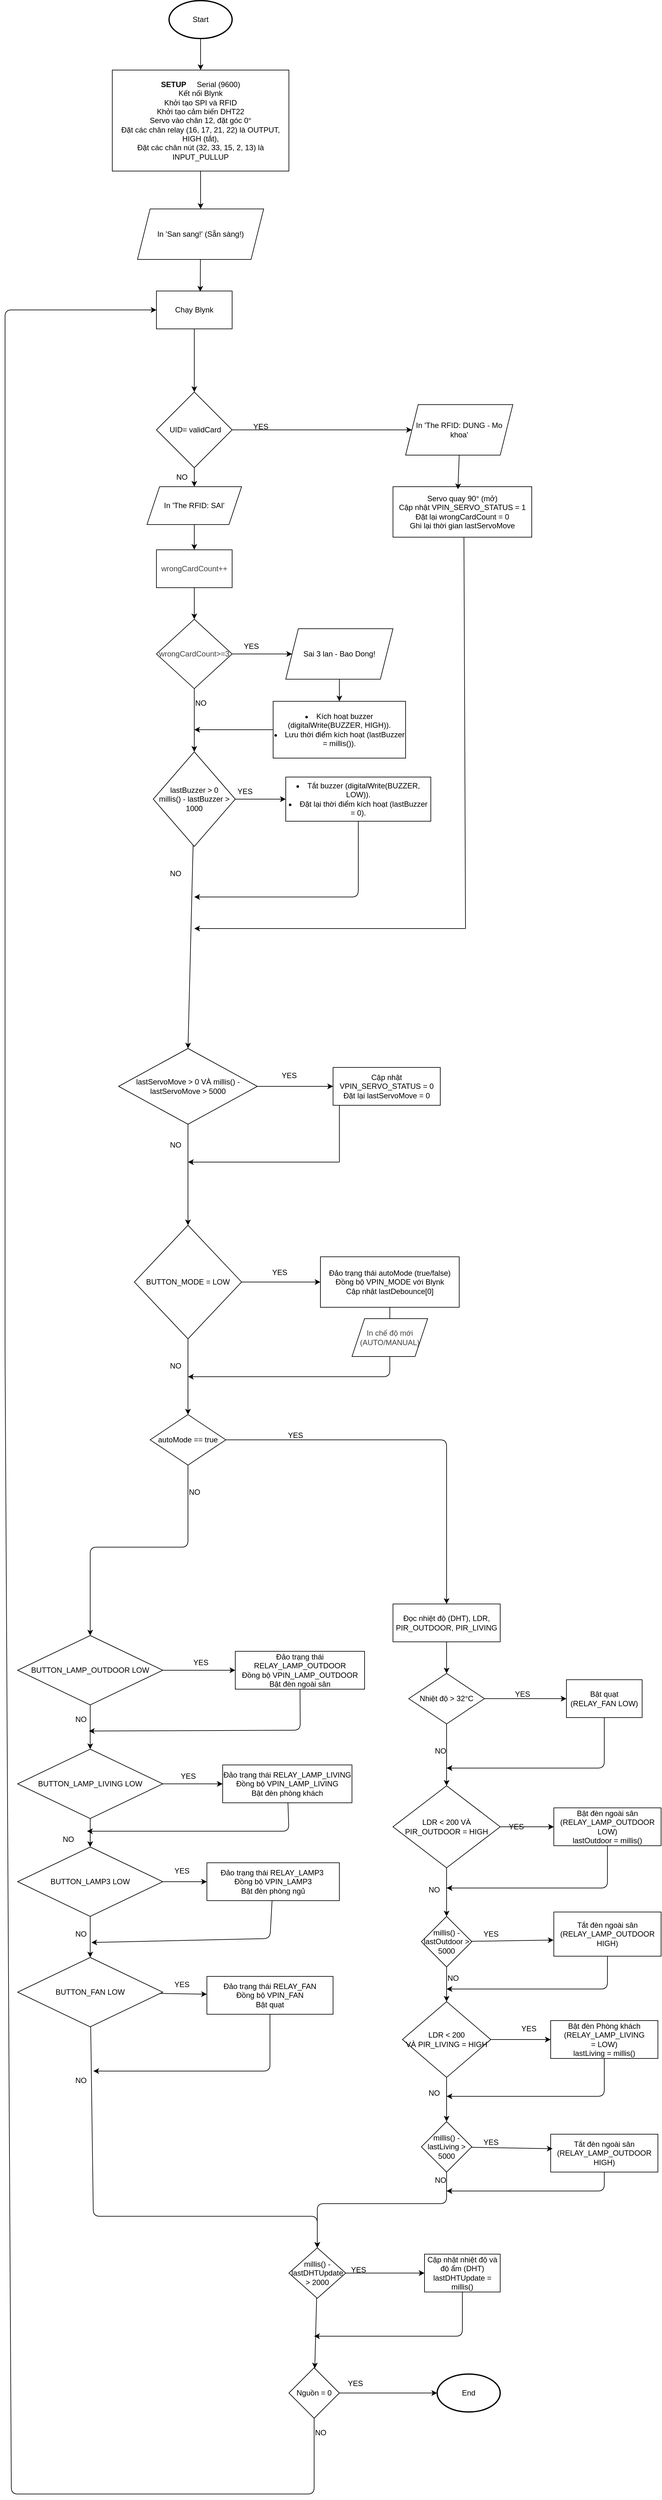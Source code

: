 <mxfile>
    <diagram id="G2S3tIb-roQ5os_rYVeo" name="Page-1">
        <mxGraphModel dx="1312" dy="732" grid="1" gridSize="10" guides="1" tooltips="1" connect="1" arrows="1" fold="1" page="1" pageScale="1" pageWidth="850" pageHeight="1100" math="0" shadow="0">
            <root>
                <mxCell id="0"/>
                <mxCell id="1" parent="0"/>
                <mxCell id="2" style="edgeStyle=none;html=1;exitX=0.5;exitY=1;exitDx=0;exitDy=0;exitPerimeter=0;entryX=0.5;entryY=0;entryDx=0;entryDy=0;" parent="1" source="3" target="5" edge="1">
                    <mxGeometry relative="1" as="geometry"/>
                </mxCell>
                <mxCell id="3" value="Start" style="strokeWidth=2;html=1;shape=mxgraph.flowchart.start_1;whiteSpace=wrap;" parent="1" vertex="1">
                    <mxGeometry x="310" y="60" width="100" height="60" as="geometry"/>
                </mxCell>
                <mxCell id="4" style="edgeStyle=none;html=1;entryX=0.5;entryY=0;entryDx=0;entryDy=0;" parent="1" source="5" target="6" edge="1">
                    <mxGeometry relative="1" as="geometry"/>
                </mxCell>
                <mxCell id="5" value="&lt;div&gt;&lt;b&gt;SETUP&amp;nbsp; &amp;nbsp; &amp;nbsp;&lt;/b&gt;Serial (9600)&lt;/div&gt;&lt;div&gt;&lt;div&gt;Kết nối Blynk&lt;/div&gt;&lt;/div&gt;&lt;div&gt;&lt;div&gt;Khởi tạo SPI và RFID&lt;/div&gt;&lt;/div&gt;&lt;div&gt;&lt;div&gt;Khởi tạo cảm biến DHT22&lt;/div&gt;&lt;/div&gt;&lt;div&gt;&lt;div&gt;Servo vào chân 12, đặt góc 0°&lt;/div&gt;&lt;/div&gt;&lt;div&gt;&lt;div&gt;Đặt các chân relay (16, 17, 21, 22) là OUTPUT, HIGH (tắt),&lt;/div&gt;&lt;/div&gt;&lt;div&gt;&lt;div&gt;Đặt các chân nút (32, 33, 15, 2, 13) là INPUT_PULLUP&lt;/div&gt;&lt;/div&gt;" style="rounded=0;whiteSpace=wrap;html=1;" parent="1" vertex="1">
                    <mxGeometry x="220" y="170" width="280" height="160" as="geometry"/>
                </mxCell>
                <mxCell id="6" value="&lt;div&gt;In &#39;San sang!&#39; (Sẵn sàng!)&lt;/div&gt;" style="shape=parallelogram;perimeter=parallelogramPerimeter;whiteSpace=wrap;html=1;fixedSize=1;" parent="1" vertex="1">
                    <mxGeometry x="260" y="390" width="200" height="80" as="geometry"/>
                </mxCell>
                <mxCell id="7" value="&lt;div&gt;Chạy Blynk&lt;/div&gt;" style="rounded=0;whiteSpace=wrap;html=1;" parent="1" vertex="1">
                    <mxGeometry x="290" y="520" width="120" height="60" as="geometry"/>
                </mxCell>
                <mxCell id="8" style="edgeStyle=none;html=1;entryX=0.579;entryY=0.017;entryDx=0;entryDy=0;entryPerimeter=0;" parent="1" source="6" target="7" edge="1">
                    <mxGeometry relative="1" as="geometry"/>
                </mxCell>
                <mxCell id="12" style="edgeStyle=none;html=1;exitX=1;exitY=0.5;exitDx=0;exitDy=0;entryX=0;entryY=0.5;entryDx=0;entryDy=0;" parent="1" source="9" target="11" edge="1">
                    <mxGeometry relative="1" as="geometry"/>
                </mxCell>
                <mxCell id="18" style="edgeStyle=none;html=1;exitX=0.5;exitY=1;exitDx=0;exitDy=0;entryX=0.5;entryY=0;entryDx=0;entryDy=0;" parent="1" source="9" target="17" edge="1">
                    <mxGeometry relative="1" as="geometry"/>
                </mxCell>
                <mxCell id="9" value="&lt;div&gt;&amp;nbsp;UID= validCard&lt;/div&gt;" style="rhombus;whiteSpace=wrap;html=1;" parent="1" vertex="1">
                    <mxGeometry x="290" y="680" width="120" height="120" as="geometry"/>
                </mxCell>
                <mxCell id="10" value="" style="endArrow=classic;html=1;exitX=0.5;exitY=1;exitDx=0;exitDy=0;" parent="1" source="7" target="9" edge="1">
                    <mxGeometry width="50" height="50" relative="1" as="geometry">
                        <mxPoint x="470" y="450" as="sourcePoint"/>
                        <mxPoint x="520" y="400" as="targetPoint"/>
                    </mxGeometry>
                </mxCell>
                <mxCell id="11" value="&lt;div&gt;In &#39;The RFID: DUNG - Mo khoa&#39;&lt;/div&gt;" style="shape=parallelogram;perimeter=parallelogramPerimeter;whiteSpace=wrap;html=1;fixedSize=1;" parent="1" vertex="1">
                    <mxGeometry x="685" y="700" width="170" height="80" as="geometry"/>
                </mxCell>
                <mxCell id="13" value="YES" style="text;html=1;align=center;verticalAlign=middle;resizable=0;points=[];autosize=1;strokeColor=none;fillColor=none;" parent="1" vertex="1">
                    <mxGeometry x="430" y="720" width="50" height="30" as="geometry"/>
                </mxCell>
                <mxCell id="14" value="&lt;div&gt;Servo quay 90° (mở)&lt;/div&gt;&lt;div&gt;&lt;div&gt;Cập nhật VPIN_SERVO_STATUS = 1&lt;/div&gt;&lt;/div&gt;&lt;div&gt;&lt;div&gt;Đặt lại wrongCardCount = 0&lt;/div&gt;&lt;/div&gt;&lt;div&gt;&lt;div&gt;Ghi lại thời gian lastServoMove&lt;/div&gt;&lt;/div&gt;" style="rounded=0;whiteSpace=wrap;html=1;" parent="1" vertex="1">
                    <mxGeometry x="665" y="830" width="220" height="80" as="geometry"/>
                </mxCell>
                <mxCell id="15" style="edgeStyle=none;html=1;exitX=0.5;exitY=1;exitDx=0;exitDy=0;entryX=0.468;entryY=0.05;entryDx=0;entryDy=0;entryPerimeter=0;" parent="1" source="11" target="14" edge="1">
                    <mxGeometry relative="1" as="geometry"/>
                </mxCell>
                <mxCell id="114" style="edgeStyle=none;html=1;entryX=0.5;entryY=0;entryDx=0;entryDy=0;" edge="1" parent="1" source="17" target="113">
                    <mxGeometry relative="1" as="geometry"/>
                </mxCell>
                <mxCell id="17" value="&lt;div&gt;In &#39;The RFID: SAI&#39;&lt;/div&gt;" style="shape=parallelogram;perimeter=parallelogramPerimeter;whiteSpace=wrap;html=1;fixedSize=1;" parent="1" vertex="1">
                    <mxGeometry x="275" y="830" width="150" height="60" as="geometry"/>
                </mxCell>
                <mxCell id="19" value="NO" style="text;html=1;align=center;verticalAlign=middle;resizable=0;points=[];autosize=1;strokeColor=none;fillColor=none;" parent="1" vertex="1">
                    <mxGeometry x="310" y="800" width="40" height="30" as="geometry"/>
                </mxCell>
                <mxCell id="26" style="edgeStyle=none;html=1;entryX=0;entryY=0.5;entryDx=0;entryDy=0;" parent="1" source="20" target="25" edge="1">
                    <mxGeometry relative="1" as="geometry"/>
                </mxCell>
                <mxCell id="28" style="edgeStyle=none;html=1;" parent="1" source="20" edge="1">
                    <mxGeometry relative="1" as="geometry">
                        <mxPoint x="340" y="2000" as="targetPoint"/>
                    </mxGeometry>
                </mxCell>
                <mxCell id="20" value="&lt;div&gt;lastServoMove &amp;gt; 0 VÀ millis() - lastServoMove &amp;gt; 5000&lt;/div&gt;" style="rhombus;whiteSpace=wrap;html=1;" parent="1" vertex="1">
                    <mxGeometry x="230" y="1720" width="220" height="120" as="geometry"/>
                </mxCell>
                <mxCell id="23" value="" style="endArrow=none;html=1;entryX=0.5;entryY=1;entryDx=0;entryDy=0;" parent="1" edge="1">
                    <mxGeometry width="50" height="50" relative="1" as="geometry">
                        <mxPoint x="780" y="1530" as="sourcePoint"/>
                        <mxPoint x="777.5" y="910" as="targetPoint"/>
                    </mxGeometry>
                </mxCell>
                <mxCell id="24" value="" style="endArrow=classic;html=1;" parent="1" edge="1">
                    <mxGeometry width="50" height="50" relative="1" as="geometry">
                        <mxPoint x="780" y="1530" as="sourcePoint"/>
                        <mxPoint x="350" y="1530" as="targetPoint"/>
                    </mxGeometry>
                </mxCell>
                <mxCell id="25" value="&lt;div&gt;&lt;span style=&quot;background-color: transparent;&quot;&gt;Cập nhật VPIN_SERVO_STATUS = 0&lt;/span&gt;&lt;/div&gt;&lt;div&gt;&lt;div&gt;Đặt lại lastServoMove = 0&lt;/div&gt;&lt;/div&gt;" style="rounded=0;whiteSpace=wrap;html=1;" parent="1" vertex="1">
                    <mxGeometry x="570" y="1750" width="170" height="60" as="geometry"/>
                </mxCell>
                <mxCell id="27" value="YES" style="text;html=1;align=center;verticalAlign=middle;resizable=0;points=[];autosize=1;strokeColor=none;fillColor=none;" parent="1" vertex="1">
                    <mxGeometry x="475" y="1748" width="50" height="30" as="geometry"/>
                </mxCell>
                <mxCell id="29" value="" style="endArrow=none;html=1;entryX=0.5;entryY=1;entryDx=0;entryDy=0;" parent="1" edge="1">
                    <mxGeometry width="50" height="50" relative="1" as="geometry">
                        <mxPoint x="580" y="1900" as="sourcePoint"/>
                        <mxPoint x="580" y="1810" as="targetPoint"/>
                    </mxGeometry>
                </mxCell>
                <mxCell id="30" value="" style="endArrow=classic;html=1;" parent="1" edge="1">
                    <mxGeometry width="50" height="50" relative="1" as="geometry">
                        <mxPoint x="580" y="1900" as="sourcePoint"/>
                        <mxPoint x="340" y="1900" as="targetPoint"/>
                    </mxGeometry>
                </mxCell>
                <mxCell id="31" value="NO" style="text;html=1;align=center;verticalAlign=middle;resizable=0;points=[];autosize=1;strokeColor=none;fillColor=none;" parent="1" vertex="1">
                    <mxGeometry x="300" y="1858" width="40" height="30" as="geometry"/>
                </mxCell>
                <mxCell id="131" style="edgeStyle=none;html=1;entryX=0.5;entryY=0;entryDx=0;entryDy=0;" edge="1" parent="1" source="32" target="130">
                    <mxGeometry relative="1" as="geometry"/>
                </mxCell>
                <mxCell id="32" value="&lt;div&gt;BUTTON_MODE = LOW&lt;/div&gt;" style="rhombus;whiteSpace=wrap;html=1;" parent="1" vertex="1">
                    <mxGeometry x="255" y="2000" width="170" height="180" as="geometry"/>
                </mxCell>
                <mxCell id="133" style="edgeStyle=none;html=1;entryX=1;entryY=1.067;entryDx=0;entryDy=0;entryPerimeter=0;" edge="1" parent="1" source="33" target="132">
                    <mxGeometry relative="1" as="geometry">
                        <mxPoint x="340" y="2250" as="targetPoint"/>
                        <Array as="points">
                            <mxPoint x="660" y="2240"/>
                        </Array>
                    </mxGeometry>
                </mxCell>
                <mxCell id="33" value="&lt;div&gt;Đảo trạng thái autoMode (true/false)&lt;/div&gt;&lt;div&gt;&lt;div&gt;Đồng bộ VPIN_MODE với Blynk&lt;/div&gt;&lt;/div&gt;&lt;div&gt;&lt;div&gt;Cập nhật lastDebounce[0]&lt;/div&gt;&lt;/div&gt;" style="rounded=0;whiteSpace=wrap;html=1;" parent="1" vertex="1">
                    <mxGeometry x="550" y="2050" width="220" height="80" as="geometry"/>
                </mxCell>
                <mxCell id="34" value="" style="endArrow=classic;html=1;exitX=1;exitY=0.5;exitDx=0;exitDy=0;entryX=0;entryY=0.5;entryDx=0;entryDy=0;" parent="1" source="32" target="33" edge="1">
                    <mxGeometry width="50" height="50" relative="1" as="geometry">
                        <mxPoint x="430" y="2070" as="sourcePoint"/>
                        <mxPoint x="480" y="2020" as="targetPoint"/>
                    </mxGeometry>
                </mxCell>
                <mxCell id="35" value="YES" style="text;html=1;align=center;verticalAlign=middle;resizable=0;points=[];autosize=1;strokeColor=none;fillColor=none;" parent="1" vertex="1">
                    <mxGeometry x="460" y="2060" width="50" height="30" as="geometry"/>
                </mxCell>
                <mxCell id="47" style="edgeStyle=none;html=1;entryX=0.5;entryY=0;entryDx=0;entryDy=0;" parent="1" source="36" target="39" edge="1">
                    <mxGeometry relative="1" as="geometry"/>
                </mxCell>
                <mxCell id="51" style="edgeStyle=none;html=1;entryX=0;entryY=0.5;entryDx=0;entryDy=0;" parent="1" source="36" target="38" edge="1">
                    <mxGeometry relative="1" as="geometry"/>
                </mxCell>
                <mxCell id="36" value="&lt;div&gt;Nhiệt độ &amp;gt; 32°C&lt;/div&gt;" style="rhombus;whiteSpace=wrap;html=1;" parent="1" vertex="1">
                    <mxGeometry x="690" y="2710" width="120" height="80" as="geometry"/>
                </mxCell>
                <mxCell id="46" style="edgeStyle=none;html=1;entryX=0.5;entryY=0;entryDx=0;entryDy=0;" parent="1" source="37" target="36" edge="1">
                    <mxGeometry relative="1" as="geometry"/>
                </mxCell>
                <mxCell id="37" value="&lt;div&gt;Đọc nhiệt độ (DHT), LDR, PIR_OUTDOOR, PIR_LIVING&lt;/div&gt;" style="rounded=0;whiteSpace=wrap;html=1;" parent="1" vertex="1">
                    <mxGeometry x="665" y="2600" width="170" height="60" as="geometry"/>
                </mxCell>
                <mxCell id="144" style="edgeStyle=none;html=1;" edge="1" parent="1" source="38">
                    <mxGeometry relative="1" as="geometry">
                        <mxPoint x="750" y="2860" as="targetPoint"/>
                        <Array as="points">
                            <mxPoint x="1000" y="2860"/>
                        </Array>
                    </mxGeometry>
                </mxCell>
                <mxCell id="38" value="&lt;div&gt;Bật quạt (RELAY_FAN LOW)&lt;/div&gt;" style="rounded=0;whiteSpace=wrap;html=1;" parent="1" vertex="1">
                    <mxGeometry x="940" y="2720" width="120" height="60" as="geometry"/>
                </mxCell>
                <mxCell id="52" style="edgeStyle=none;html=1;entryX=0;entryY=0.5;entryDx=0;entryDy=0;" parent="1" source="39" target="40" edge="1">
                    <mxGeometry relative="1" as="geometry"/>
                </mxCell>
                <mxCell id="150" value="" style="edgeStyle=none;html=1;" edge="1" parent="1" source="39" target="149">
                    <mxGeometry relative="1" as="geometry"/>
                </mxCell>
                <mxCell id="39" value="&lt;div&gt;LDR &amp;lt; 200 VÀ PIR_OUTDOOR = HIGH&lt;/div&gt;" style="rhombus;whiteSpace=wrap;html=1;" parent="1" vertex="1">
                    <mxGeometry x="665" y="2888" width="170" height="130" as="geometry"/>
                </mxCell>
                <mxCell id="145" style="edgeStyle=none;html=1;exitX=0.5;exitY=1;exitDx=0;exitDy=0;" edge="1" parent="1" source="40">
                    <mxGeometry relative="1" as="geometry">
                        <mxPoint x="750" y="3050" as="targetPoint"/>
                        <Array as="points">
                            <mxPoint x="1005" y="3050"/>
                        </Array>
                    </mxGeometry>
                </mxCell>
                <mxCell id="40" value="&lt;div&gt;Bật đèn ngoài sân (RELAY_LAMP_OUTDOOR LOW)&lt;/div&gt;&lt;div&gt;&lt;div&gt;lastOutdoor = millis()&lt;/div&gt;&lt;/div&gt;" style="rounded=0;whiteSpace=wrap;html=1;" parent="1" vertex="1">
                    <mxGeometry x="920" y="2923" width="170" height="60" as="geometry"/>
                </mxCell>
                <mxCell id="155" style="edgeStyle=none;html=1;" edge="1" parent="1" source="41">
                    <mxGeometry relative="1" as="geometry">
                        <mxPoint x="750" y="3210" as="targetPoint"/>
                        <Array as="points">
                            <mxPoint x="1005" y="3210"/>
                        </Array>
                    </mxGeometry>
                </mxCell>
                <mxCell id="41" value="&lt;div&gt;Tắt đèn ngoài sân (RELAY_LAMP_OUTDOOR HIGH)&lt;/div&gt;" style="rounded=0;whiteSpace=wrap;html=1;" parent="1" vertex="1">
                    <mxGeometry x="920" y="3088" width="170" height="70" as="geometry"/>
                </mxCell>
                <mxCell id="53" style="edgeStyle=none;html=1;entryX=0;entryY=0.5;entryDx=0;entryDy=0;" parent="1" source="42" target="43" edge="1">
                    <mxGeometry relative="1" as="geometry"/>
                </mxCell>
                <mxCell id="158" value="" style="edgeStyle=none;html=1;" edge="1" parent="1" source="42" target="157">
                    <mxGeometry relative="1" as="geometry"/>
                </mxCell>
                <mxCell id="42" value="LDR &amp;lt; 200 VÀ&amp;nbsp;&lt;span style=&quot;background-color: transparent;&quot;&gt;PIR_LIVING =&amp;nbsp;&lt;/span&gt;&lt;span style=&quot;background-color: transparent;&quot;&gt;HIGH&lt;/span&gt;" style="rhombus;whiteSpace=wrap;html=1;" parent="1" vertex="1">
                    <mxGeometry x="680" y="3230" width="140" height="120" as="geometry"/>
                </mxCell>
                <mxCell id="146" style="edgeStyle=none;html=1;exitX=0.5;exitY=1;exitDx=0;exitDy=0;" edge="1" parent="1" source="43">
                    <mxGeometry relative="1" as="geometry">
                        <mxPoint x="750" y="3380" as="targetPoint"/>
                        <Array as="points">
                            <mxPoint x="1000" y="3380"/>
                        </Array>
                    </mxGeometry>
                </mxCell>
                <mxCell id="43" value="Bật đèn Phòng khách (&lt;span style=&quot;background-color: transparent;&quot;&gt;RELAY_LAMP_LIVING =&amp;nbsp;&lt;/span&gt;&lt;span style=&quot;background-color: transparent;&quot;&gt;LOW)&lt;/span&gt;&lt;div&gt;&lt;div&gt;lastLiving = millis()&lt;/div&gt;&lt;/div&gt;" style="rounded=0;whiteSpace=wrap;html=1;" parent="1" vertex="1">
                    <mxGeometry x="915" y="3260" width="170" height="60" as="geometry"/>
                </mxCell>
                <mxCell id="176" style="edgeStyle=none;html=1;" edge="1" parent="1" source="44">
                    <mxGeometry relative="1" as="geometry">
                        <mxPoint x="750" y="3530" as="targetPoint"/>
                        <Array as="points">
                            <mxPoint x="1000" y="3530"/>
                        </Array>
                    </mxGeometry>
                </mxCell>
                <mxCell id="44" value="&lt;div&gt;Tắt đèn ngoài sân (RELAY_LAMP_OUTDOOR HIGH)&lt;/div&gt;" style="rounded=0;whiteSpace=wrap;html=1;" parent="1" vertex="1">
                    <mxGeometry x="915" y="3440" width="170" height="60" as="geometry"/>
                </mxCell>
                <mxCell id="57" style="edgeStyle=none;html=1;entryX=0;entryY=0.5;entryDx=0;entryDy=0;" parent="1" source="54" target="55" edge="1">
                    <mxGeometry relative="1" as="geometry"/>
                </mxCell>
                <mxCell id="67" style="edgeStyle=none;html=1;exitX=0.5;exitY=1;exitDx=0;exitDy=0;entryX=0.5;entryY=0;entryDx=0;entryDy=0;" parent="1" source="54" target="58" edge="1">
                    <mxGeometry relative="1" as="geometry"/>
                </mxCell>
                <mxCell id="54" value="&lt;div&gt;BUTTON_LAMP_OUTDOOR LOW&lt;/div&gt;" style="rhombus;whiteSpace=wrap;html=1;" parent="1" vertex="1">
                    <mxGeometry x="70" y="2650" width="230" height="110" as="geometry"/>
                </mxCell>
                <mxCell id="55" value="&lt;div&gt;Đảo trạng thái RELAY_LAMP_OUTDOOR&lt;/div&gt;&lt;div&gt;&lt;div&gt;Đồng bộ VPIN_LAMP_OUTDOOR&lt;/div&gt;&lt;/div&gt;&lt;div&gt;Bật đèn ngoài sân&lt;/div&gt;" style="rounded=0;whiteSpace=wrap;html=1;" parent="1" vertex="1">
                    <mxGeometry x="415" y="2675" width="205" height="60" as="geometry"/>
                </mxCell>
                <mxCell id="68" style="edgeStyle=none;html=1;entryX=0.5;entryY=0;entryDx=0;entryDy=0;" parent="1" source="58" target="60" edge="1">
                    <mxGeometry relative="1" as="geometry"/>
                </mxCell>
                <mxCell id="70" style="edgeStyle=none;html=1;exitX=1;exitY=0.5;exitDx=0;exitDy=0;entryX=0;entryY=0.5;entryDx=0;entryDy=0;" parent="1" source="58" target="59" edge="1">
                    <mxGeometry relative="1" as="geometry"/>
                </mxCell>
                <mxCell id="58" value="&lt;div&gt;BUTTON_LAMP_LIVING LOW&lt;/div&gt;" style="rhombus;whiteSpace=wrap;html=1;" parent="1" vertex="1">
                    <mxGeometry x="70" y="2830" width="230" height="110" as="geometry"/>
                </mxCell>
                <mxCell id="140" style="edgeStyle=none;html=1;" edge="1" parent="1" source="59">
                    <mxGeometry relative="1" as="geometry">
                        <mxPoint x="180" y="2960" as="targetPoint"/>
                        <Array as="points">
                            <mxPoint x="500" y="2960"/>
                        </Array>
                    </mxGeometry>
                </mxCell>
                <mxCell id="59" value="&lt;div&gt;Đảo trạng thái&amp;nbsp;&lt;span style=&quot;background-color: transparent;&quot;&gt;RELAY_LAMP_LIVING&lt;/span&gt;&lt;/div&gt;&lt;div&gt;&lt;div&gt;Đồng bộ&amp;nbsp;&lt;span style=&quot;background-color: transparent;&quot;&gt;VPIN_LAMP_LIVING&lt;/span&gt;&lt;/div&gt;&lt;/div&gt;&lt;div&gt;&lt;span style=&quot;background-color: transparent;&quot;&gt;Bật đèn phòng khách&lt;/span&gt;&lt;/div&gt;" style="rounded=0;whiteSpace=wrap;html=1;" parent="1" vertex="1">
                    <mxGeometry x="395" y="2855" width="205" height="60" as="geometry"/>
                </mxCell>
                <mxCell id="69" style="edgeStyle=none;html=1;entryX=0.5;entryY=0;entryDx=0;entryDy=0;" parent="1" source="60" target="62" edge="1">
                    <mxGeometry relative="1" as="geometry"/>
                </mxCell>
                <mxCell id="71" style="edgeStyle=none;html=1;exitX=1;exitY=0.5;exitDx=0;exitDy=0;entryX=0;entryY=0.5;entryDx=0;entryDy=0;" parent="1" source="60" target="64" edge="1">
                    <mxGeometry relative="1" as="geometry"/>
                </mxCell>
                <mxCell id="60" value="&lt;div&gt;BUTTON_LAMP3 LOW&lt;/div&gt;" style="rhombus;whiteSpace=wrap;html=1;" parent="1" vertex="1">
                    <mxGeometry x="70" y="2985" width="230" height="110" as="geometry"/>
                </mxCell>
                <mxCell id="72" style="edgeStyle=none;html=1;" parent="1" source="62" target="65" edge="1">
                    <mxGeometry relative="1" as="geometry"/>
                </mxCell>
                <mxCell id="164" style="edgeStyle=none;html=1;entryX=0.5;entryY=0;entryDx=0;entryDy=0;" edge="1" parent="1" source="62" target="162">
                    <mxGeometry relative="1" as="geometry">
                        <Array as="points">
                            <mxPoint x="190" y="3570"/>
                            <mxPoint x="545" y="3570"/>
                        </Array>
                    </mxGeometry>
                </mxCell>
                <mxCell id="62" value="&lt;div&gt;BUTTON_FAN LOW&lt;/div&gt;" style="rhombus;whiteSpace=wrap;html=1;" parent="1" vertex="1">
                    <mxGeometry x="70" y="3160" width="230" height="110" as="geometry"/>
                </mxCell>
                <mxCell id="64" value="&lt;div&gt;Đảo trạng thái RELAY_LAMP3&amp;nbsp;&lt;/div&gt;&lt;div&gt;&lt;div&gt;Đồng bộ VPIN_LAMP3&lt;/div&gt;&lt;/div&gt;&lt;div&gt;Bật đèn phòng ngủ&lt;/div&gt;" style="rounded=0;whiteSpace=wrap;html=1;" parent="1" vertex="1">
                    <mxGeometry x="370" y="3010" width="210" height="60" as="geometry"/>
                </mxCell>
                <mxCell id="142" style="edgeStyle=none;html=1;" edge="1" parent="1" source="65">
                    <mxGeometry relative="1" as="geometry">
                        <mxPoint x="190" y="3340" as="targetPoint"/>
                        <Array as="points">
                            <mxPoint x="470" y="3340"/>
                        </Array>
                    </mxGeometry>
                </mxCell>
                <mxCell id="65" value="&lt;div&gt;Đảo trạng thái RELAY_FAN&lt;/div&gt;&lt;div&gt;&lt;div&gt;Đồng bộ VPIN_FAN&lt;/div&gt;&lt;/div&gt;&lt;div&gt;Bật quạt&lt;/div&gt;" style="rounded=0;whiteSpace=wrap;html=1;" parent="1" vertex="1">
                    <mxGeometry x="370" y="3190" width="200" height="60" as="geometry"/>
                </mxCell>
                <mxCell id="175" style="edgeStyle=none;html=1;" edge="1" parent="1" source="89">
                    <mxGeometry relative="1" as="geometry">
                        <mxPoint x="540" y="3760" as="targetPoint"/>
                        <Array as="points">
                            <mxPoint x="775" y="3760"/>
                        </Array>
                    </mxGeometry>
                </mxCell>
                <mxCell id="89" value="&lt;div&gt;Cập nhật nhiệt độ và độ ẩm (DHT)&lt;/div&gt;&lt;div&gt;&lt;div&gt;lastDHTUpdate = millis()&lt;/div&gt;&lt;/div&gt;" style="rounded=0;whiteSpace=wrap;html=1;" parent="1" vertex="1">
                    <mxGeometry x="715" y="3630" width="120" height="60" as="geometry"/>
                </mxCell>
                <mxCell id="92" value="End" style="strokeWidth=2;html=1;shape=mxgraph.flowchart.start_1;whiteSpace=wrap;" parent="1" vertex="1">
                    <mxGeometry x="735" y="3820" width="100" height="60" as="geometry"/>
                </mxCell>
                <mxCell id="94" value="&lt;span style=&quot;color: rgb(0, 0, 0);&quot;&gt;NO&lt;/span&gt;" style="text;html=1;align=center;verticalAlign=middle;resizable=0;points=[];autosize=1;strokeColor=none;fillColor=none;" parent="1" vertex="1">
                    <mxGeometry x="150" y="2768" width="40" height="30" as="geometry"/>
                </mxCell>
                <mxCell id="95" value="&lt;span style=&quot;color: rgb(0, 0, 0);&quot;&gt;NO&lt;/span&gt;" style="text;html=1;align=center;verticalAlign=middle;resizable=0;points=[];autosize=1;strokeColor=none;fillColor=none;" parent="1" vertex="1">
                    <mxGeometry x="130" y="2958" width="40" height="30" as="geometry"/>
                </mxCell>
                <mxCell id="96" value="&lt;span style=&quot;color: rgb(0, 0, 0);&quot;&gt;NO&lt;/span&gt;" style="text;html=1;align=center;verticalAlign=middle;resizable=0;points=[];autosize=1;strokeColor=none;fillColor=none;" parent="1" vertex="1">
                    <mxGeometry x="150" y="3108" width="40" height="30" as="geometry"/>
                </mxCell>
                <mxCell id="97" value="&lt;span style=&quot;color: rgb(0, 0, 0);&quot;&gt;NO&lt;/span&gt;" style="text;html=1;align=center;verticalAlign=middle;resizable=0;points=[];autosize=1;strokeColor=none;fillColor=none;" parent="1" vertex="1">
                    <mxGeometry x="150" y="3340" width="40" height="30" as="geometry"/>
                </mxCell>
                <mxCell id="98" value="&lt;span style=&quot;color: rgb(0, 0, 0);&quot;&gt;NO&lt;/span&gt;" style="text;html=1;align=center;verticalAlign=middle;resizable=0;points=[];autosize=1;strokeColor=none;fillColor=none;" parent="1" vertex="1">
                    <mxGeometry x="720" y="2818" width="40" height="30" as="geometry"/>
                </mxCell>
                <mxCell id="99" value="&lt;span style=&quot;color: rgb(0, 0, 0);&quot;&gt;NO&lt;/span&gt;" style="text;html=1;align=center;verticalAlign=middle;resizable=0;points=[];autosize=1;strokeColor=none;fillColor=none;" parent="1" vertex="1">
                    <mxGeometry x="710" y="3038" width="40" height="30" as="geometry"/>
                </mxCell>
                <mxCell id="100" value="&lt;span style=&quot;color: rgb(0, 0, 0);&quot;&gt;NO&lt;/span&gt;" style="text;html=1;align=center;verticalAlign=middle;resizable=0;points=[];autosize=1;strokeColor=none;fillColor=none;" parent="1" vertex="1">
                    <mxGeometry x="710" y="3360" width="40" height="30" as="geometry"/>
                </mxCell>
                <mxCell id="101" value="&lt;span style=&quot;color: rgb(0, 0, 0);&quot;&gt;YES&lt;/span&gt;" style="text;html=1;align=center;verticalAlign=middle;resizable=0;points=[];autosize=1;strokeColor=none;fillColor=none;" parent="1" vertex="1">
                    <mxGeometry x="335" y="2678" width="50" height="30" as="geometry"/>
                </mxCell>
                <mxCell id="102" value="&lt;span style=&quot;color: rgb(0, 0, 0);&quot;&gt;YES&lt;/span&gt;" style="text;html=1;align=center;verticalAlign=middle;resizable=0;points=[];autosize=1;strokeColor=none;fillColor=none;" parent="1" vertex="1">
                    <mxGeometry x="845" y="2728" width="50" height="30" as="geometry"/>
                </mxCell>
                <mxCell id="103" value="&lt;span style=&quot;color: rgb(0, 0, 0);&quot;&gt;YES&lt;/span&gt;" style="text;html=1;align=center;verticalAlign=middle;resizable=0;points=[];autosize=1;strokeColor=none;fillColor=none;" parent="1" vertex="1">
                    <mxGeometry x="835" y="2938" width="50" height="30" as="geometry"/>
                </mxCell>
                <mxCell id="104" value="&lt;span style=&quot;color: rgb(0, 0, 0);&quot;&gt;YES&lt;/span&gt;" style="text;html=1;align=center;verticalAlign=middle;resizable=0;points=[];autosize=1;strokeColor=none;fillColor=none;" parent="1" vertex="1">
                    <mxGeometry x="315" y="2858" width="50" height="30" as="geometry"/>
                </mxCell>
                <mxCell id="105" value="&lt;span style=&quot;color: rgb(0, 0, 0);&quot;&gt;YES&lt;/span&gt;" style="text;html=1;align=center;verticalAlign=middle;resizable=0;points=[];autosize=1;strokeColor=none;fillColor=none;" parent="1" vertex="1">
                    <mxGeometry x="305" y="3008" width="50" height="30" as="geometry"/>
                </mxCell>
                <mxCell id="106" value="&lt;span style=&quot;color: rgb(0, 0, 0);&quot;&gt;YES&lt;/span&gt;" style="text;html=1;align=center;verticalAlign=middle;resizable=0;points=[];autosize=1;strokeColor=none;fillColor=none;" parent="1" vertex="1">
                    <mxGeometry x="305" y="3188" width="50" height="30" as="geometry"/>
                </mxCell>
                <mxCell id="107" value="&lt;span style=&quot;color: rgb(0, 0, 0);&quot;&gt;YES&lt;/span&gt;" style="text;html=1;align=center;verticalAlign=middle;resizable=0;points=[];autosize=1;strokeColor=none;fillColor=none;" parent="1" vertex="1">
                    <mxGeometry x="855" y="3258" width="50" height="30" as="geometry"/>
                </mxCell>
                <mxCell id="119" style="edgeStyle=none;html=1;exitX=1;exitY=0.5;exitDx=0;exitDy=0;entryX=0;entryY=0.5;entryDx=0;entryDy=0;" edge="1" parent="1" source="112" target="115">
                    <mxGeometry relative="1" as="geometry"/>
                </mxCell>
                <mxCell id="121" style="edgeStyle=none;html=1;exitX=0.5;exitY=1;exitDx=0;exitDy=0;entryX=0.5;entryY=0;entryDx=0;entryDy=0;" edge="1" parent="1" source="112" target="117">
                    <mxGeometry relative="1" as="geometry"/>
                </mxCell>
                <mxCell id="112" value="&lt;span style=&quot;color: rgb(63, 63, 63);&quot;&gt;wrongCardCount&amp;gt;=3&lt;/span&gt;" style="rhombus;whiteSpace=wrap;html=1;" vertex="1" parent="1">
                    <mxGeometry x="290" y="1040" width="120" height="110" as="geometry"/>
                </mxCell>
                <mxCell id="118" style="edgeStyle=none;html=1;entryX=0.5;entryY=0;entryDx=0;entryDy=0;" edge="1" parent="1" source="113" target="112">
                    <mxGeometry relative="1" as="geometry"/>
                </mxCell>
                <mxCell id="113" value="&lt;span style=&quot;color: rgb(63, 63, 63);&quot;&gt;wrongCardCount++&lt;/span&gt;" style="rounded=0;whiteSpace=wrap;html=1;" vertex="1" parent="1">
                    <mxGeometry x="290" y="930" width="120" height="60" as="geometry"/>
                </mxCell>
                <mxCell id="120" style="edgeStyle=none;html=1;" edge="1" parent="1" source="115" target="116">
                    <mxGeometry relative="1" as="geometry"/>
                </mxCell>
                <mxCell id="115" value="Sai 3 lan - Bao Dong!" style="shape=parallelogram;perimeter=parallelogramPerimeter;whiteSpace=wrap;html=1;fixedSize=1;" vertex="1" parent="1">
                    <mxGeometry x="495" y="1055" width="170" height="80" as="geometry"/>
                </mxCell>
                <mxCell id="122" style="edgeStyle=none;html=1;" edge="1" parent="1" source="116">
                    <mxGeometry relative="1" as="geometry">
                        <mxPoint x="350" y="1215" as="targetPoint"/>
                    </mxGeometry>
                </mxCell>
                <mxCell id="116" value="&lt;div&gt;&lt;li class=&quot;break-words&quot;&gt;Kích hoạt buzzer (&lt;span class=&quot;text-sm px-1 rounded-sm !font-mono bg-sunset/10 text-rust dark:bg-dawn/10 dark:text-dawn&quot;&gt;digitalWrite(BUZZER, HIGH)&lt;/span&gt;).&lt;/li&gt;&lt;li class=&quot;break-words&quot;&gt;Lưu thời điểm kích hoạt (&lt;span class=&quot;text-sm px-1 rounded-sm !font-mono bg-sunset/10 text-rust dark:bg-dawn/10 dark:text-dawn&quot;&gt;lastBuzzer = millis()&lt;/span&gt;).&lt;/li&gt;&lt;/div&gt;" style="rounded=0;whiteSpace=wrap;html=1;" vertex="1" parent="1">
                    <mxGeometry x="475" y="1170" width="210" height="90" as="geometry"/>
                </mxCell>
                <mxCell id="126" style="edgeStyle=none;html=1;entryX=0;entryY=0.5;entryDx=0;entryDy=0;" edge="1" parent="1" source="117" target="125">
                    <mxGeometry relative="1" as="geometry"/>
                </mxCell>
                <mxCell id="127" style="edgeStyle=none;html=1;entryX=0.5;entryY=0;entryDx=0;entryDy=0;" edge="1" parent="1" source="117" target="20">
                    <mxGeometry relative="1" as="geometry"/>
                </mxCell>
                <mxCell id="117" value="&lt;div&gt;lastBuzzer &amp;gt; 0&lt;/div&gt;&lt;div&gt;&lt;div&gt;millis() - lastBuzzer &amp;gt; 1000&lt;/div&gt;&lt;/div&gt;" style="rhombus;whiteSpace=wrap;html=1;" vertex="1" parent="1">
                    <mxGeometry x="285" y="1250" width="130" height="150" as="geometry"/>
                </mxCell>
                <mxCell id="123" value="YES" style="text;html=1;align=center;verticalAlign=middle;resizable=0;points=[];autosize=1;strokeColor=none;fillColor=none;" vertex="1" parent="1">
                    <mxGeometry x="415" y="1068" width="50" height="30" as="geometry"/>
                </mxCell>
                <mxCell id="124" value="NO" style="text;html=1;align=center;verticalAlign=middle;resizable=0;points=[];autosize=1;strokeColor=none;fillColor=none;" vertex="1" parent="1">
                    <mxGeometry x="340" y="1158" width="40" height="30" as="geometry"/>
                </mxCell>
                <mxCell id="128" style="edgeStyle=none;html=1;" edge="1" parent="1" source="125">
                    <mxGeometry relative="1" as="geometry">
                        <mxPoint x="350" y="1480" as="targetPoint"/>
                        <Array as="points">
                            <mxPoint x="610" y="1480"/>
                        </Array>
                    </mxGeometry>
                </mxCell>
                <mxCell id="125" value="&lt;div&gt;&lt;li class=&quot;break-words&quot;&gt;Tắt buzzer (&lt;span class=&quot;text-sm px-1 rounded-sm !font-mono bg-sunset/10 text-rust dark:bg-dawn/10 dark:text-dawn&quot;&gt;digitalWrite(BUZZER, LOW)&lt;/span&gt;).&lt;/li&gt;&lt;li class=&quot;break-words&quot;&gt;Đặt lại thời điểm kích hoạt (&lt;span class=&quot;text-sm px-1 rounded-sm !font-mono bg-sunset/10 text-rust dark:bg-dawn/10 dark:text-dawn&quot;&gt;lastBuzzer = 0&lt;/span&gt;).&lt;/li&gt;&lt;/div&gt;" style="rounded=0;whiteSpace=wrap;html=1;" vertex="1" parent="1">
                    <mxGeometry x="495" y="1290" width="230" height="70" as="geometry"/>
                </mxCell>
                <mxCell id="129" value="YES" style="text;html=1;align=center;verticalAlign=middle;resizable=0;points=[];autosize=1;strokeColor=none;fillColor=none;" vertex="1" parent="1">
                    <mxGeometry x="405" y="1298" width="50" height="30" as="geometry"/>
                </mxCell>
                <mxCell id="135" style="edgeStyle=none;html=1;entryX=0.5;entryY=0;entryDx=0;entryDy=0;" edge="1" parent="1" source="130" target="37">
                    <mxGeometry relative="1" as="geometry">
                        <Array as="points">
                            <mxPoint x="750" y="2340"/>
                        </Array>
                    </mxGeometry>
                </mxCell>
                <mxCell id="137" style="edgeStyle=none;html=1;exitX=0.5;exitY=1;exitDx=0;exitDy=0;entryX=0.5;entryY=0;entryDx=0;entryDy=0;" edge="1" parent="1" source="130" target="54">
                    <mxGeometry relative="1" as="geometry">
                        <Array as="points">
                            <mxPoint x="340" y="2510"/>
                            <mxPoint x="185" y="2510"/>
                        </Array>
                    </mxGeometry>
                </mxCell>
                <mxCell id="130" value="&lt;div&gt;autoMode == true&lt;/div&gt;" style="rhombus;whiteSpace=wrap;html=1;" vertex="1" parent="1">
                    <mxGeometry x="280" y="2300" width="120" height="80" as="geometry"/>
                </mxCell>
                <mxCell id="132" value="NO" style="text;html=1;align=center;verticalAlign=middle;resizable=0;points=[];autosize=1;strokeColor=none;fillColor=none;" vertex="1" parent="1">
                    <mxGeometry x="300" y="2208" width="40" height="30" as="geometry"/>
                </mxCell>
                <mxCell id="134" value="&lt;span style=&quot;color: rgb(63, 63, 63);&quot;&gt;In chế độ mới (AUTO/MANUAL)&lt;/span&gt;" style="shape=parallelogram;perimeter=parallelogramPerimeter;whiteSpace=wrap;html=1;fixedSize=1;" vertex="1" parent="1">
                    <mxGeometry x="600" y="2148" width="120" height="60" as="geometry"/>
                </mxCell>
                <mxCell id="136" value="YES" style="text;html=1;align=center;verticalAlign=middle;resizable=0;points=[];autosize=1;strokeColor=none;fillColor=none;" vertex="1" parent="1">
                    <mxGeometry x="485" y="2318" width="50" height="30" as="geometry"/>
                </mxCell>
                <mxCell id="138" value="NO" style="text;html=1;align=center;verticalAlign=middle;resizable=0;points=[];autosize=1;strokeColor=none;fillColor=none;" vertex="1" parent="1">
                    <mxGeometry x="330" y="2408" width="40" height="30" as="geometry"/>
                </mxCell>
                <mxCell id="139" style="edgeStyle=none;html=1;entryX=0.825;entryY=1.111;entryDx=0;entryDy=0;entryPerimeter=0;" edge="1" parent="1" source="55" target="94">
                    <mxGeometry relative="1" as="geometry">
                        <Array as="points">
                            <mxPoint x="518" y="2800"/>
                        </Array>
                    </mxGeometry>
                </mxCell>
                <mxCell id="141" style="edgeStyle=none;html=1;entryX=0.922;entryY=0.944;entryDx=0;entryDy=0;entryPerimeter=0;" edge="1" parent="1" source="64" target="96">
                    <mxGeometry relative="1" as="geometry">
                        <Array as="points">
                            <mxPoint x="470" y="3130"/>
                        </Array>
                    </mxGeometry>
                </mxCell>
                <mxCell id="152" style="edgeStyle=none;html=1;entryX=0.5;entryY=0;entryDx=0;entryDy=0;" edge="1" parent="1" source="149" target="42">
                    <mxGeometry relative="1" as="geometry"/>
                </mxCell>
                <mxCell id="149" value="&lt;div&gt;millis() - lastOutdoor &amp;gt; 5000&lt;/div&gt;" style="rhombus;whiteSpace=wrap;html=1;" vertex="1" parent="1">
                    <mxGeometry x="710" y="3095" width="80" height="80" as="geometry"/>
                </mxCell>
                <mxCell id="151" style="edgeStyle=none;html=1;entryX=-0.002;entryY=0.635;entryDx=0;entryDy=0;entryPerimeter=0;" edge="1" parent="1" source="149" target="41">
                    <mxGeometry relative="1" as="geometry"/>
                </mxCell>
                <mxCell id="153" value="YES" style="text;html=1;align=center;verticalAlign=middle;resizable=0;points=[];autosize=1;strokeColor=none;fillColor=none;" vertex="1" parent="1">
                    <mxGeometry x="795" y="3108" width="50" height="30" as="geometry"/>
                </mxCell>
                <mxCell id="154" value="NO" style="text;html=1;align=center;verticalAlign=middle;resizable=0;points=[];autosize=1;strokeColor=none;fillColor=none;" vertex="1" parent="1">
                    <mxGeometry x="740" y="3178" width="40" height="30" as="geometry"/>
                </mxCell>
                <mxCell id="163" value="" style="edgeStyle=none;html=1;" edge="1" parent="1" source="157" target="162">
                    <mxGeometry relative="1" as="geometry">
                        <Array as="points">
                            <mxPoint x="750" y="3550"/>
                            <mxPoint x="545" y="3550"/>
                        </Array>
                    </mxGeometry>
                </mxCell>
                <mxCell id="157" value="&lt;div&gt;millis() - lastLiving &amp;gt; 5000&lt;/div&gt;" style="rhombus;whiteSpace=wrap;html=1;" vertex="1" parent="1">
                    <mxGeometry x="710" y="3420" width="80" height="80" as="geometry"/>
                </mxCell>
                <mxCell id="159" style="edgeStyle=none;html=1;entryX=0.018;entryY=0.383;entryDx=0;entryDy=0;entryPerimeter=0;" edge="1" parent="1" source="157" target="44">
                    <mxGeometry relative="1" as="geometry"/>
                </mxCell>
                <mxCell id="160" value="YES" style="text;html=1;align=center;verticalAlign=middle;resizable=0;points=[];autosize=1;strokeColor=none;fillColor=none;" vertex="1" parent="1">
                    <mxGeometry x="795" y="3438" width="50" height="30" as="geometry"/>
                </mxCell>
                <mxCell id="166" style="edgeStyle=none;html=1;entryX=0;entryY=0.5;entryDx=0;entryDy=0;" edge="1" parent="1" source="162" target="89">
                    <mxGeometry relative="1" as="geometry"/>
                </mxCell>
                <mxCell id="171" value="" style="edgeStyle=none;html=1;" edge="1" parent="1" source="162" target="167">
                    <mxGeometry relative="1" as="geometry"/>
                </mxCell>
                <mxCell id="162" value="&lt;div&gt;millis() - lastDHTUpdate &amp;gt; 2000&lt;/div&gt;" style="rhombus;whiteSpace=wrap;html=1;" vertex="1" parent="1">
                    <mxGeometry x="500" y="3620" width="90" height="80" as="geometry"/>
                </mxCell>
                <mxCell id="165" value="NO" style="text;html=1;align=center;verticalAlign=middle;resizable=0;points=[];autosize=1;strokeColor=none;fillColor=none;" vertex="1" parent="1">
                    <mxGeometry x="300" y="1428" width="40" height="30" as="geometry"/>
                </mxCell>
                <mxCell id="173" style="edgeStyle=none;html=1;entryX=0;entryY=0.5;entryDx=0;entryDy=0;exitX=0.5;exitY=1;exitDx=0;exitDy=0;" edge="1" parent="1" source="167" target="7">
                    <mxGeometry relative="1" as="geometry">
                        <Array as="points">
                            <mxPoint x="540" y="4010"/>
                            <mxPoint x="60" y="4010"/>
                            <mxPoint x="50" y="2200"/>
                            <mxPoint x="50" y="550"/>
                        </Array>
                    </mxGeometry>
                </mxCell>
                <mxCell id="167" value="Nguồn = 0" style="rhombus;whiteSpace=wrap;html=1;" vertex="1" parent="1">
                    <mxGeometry x="500" y="3810" width="80" height="80" as="geometry"/>
                </mxCell>
                <mxCell id="168" style="edgeStyle=none;html=1;entryX=0;entryY=0.5;entryDx=0;entryDy=0;entryPerimeter=0;" edge="1" parent="1" source="167" target="92">
                    <mxGeometry relative="1" as="geometry"/>
                </mxCell>
                <mxCell id="169" value="YES" style="text;html=1;align=center;verticalAlign=middle;resizable=0;points=[];autosize=1;strokeColor=none;fillColor=none;" vertex="1" parent="1">
                    <mxGeometry x="580" y="3820" width="50" height="30" as="geometry"/>
                </mxCell>
                <mxCell id="170" value="YES" style="text;html=1;align=center;verticalAlign=middle;resizable=0;points=[];autosize=1;strokeColor=none;fillColor=none;" vertex="1" parent="1">
                    <mxGeometry x="585" y="3640" width="50" height="30" as="geometry"/>
                </mxCell>
                <mxCell id="174" value="NO" style="text;html=1;align=center;verticalAlign=middle;resizable=0;points=[];autosize=1;strokeColor=none;fillColor=none;" vertex="1" parent="1">
                    <mxGeometry x="530" y="3898" width="40" height="30" as="geometry"/>
                </mxCell>
                <mxCell id="177" value="NO" style="text;html=1;align=center;verticalAlign=middle;resizable=0;points=[];autosize=1;strokeColor=none;fillColor=none;" vertex="1" parent="1">
                    <mxGeometry x="720" y="3498" width="40" height="30" as="geometry"/>
                </mxCell>
            </root>
        </mxGraphModel>
    </diagram>
</mxfile>